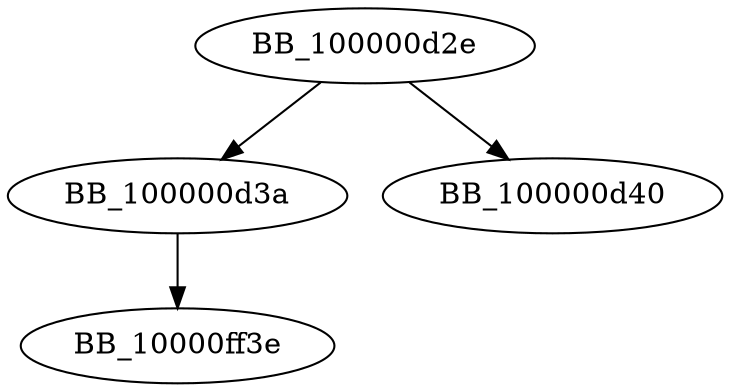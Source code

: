 DiGraph __ZN6ParserD2Ev{
BB_100000d2e->BB_100000d3a
BB_100000d2e->BB_100000d40
BB_100000d3a->BB_10000ff3e
}

